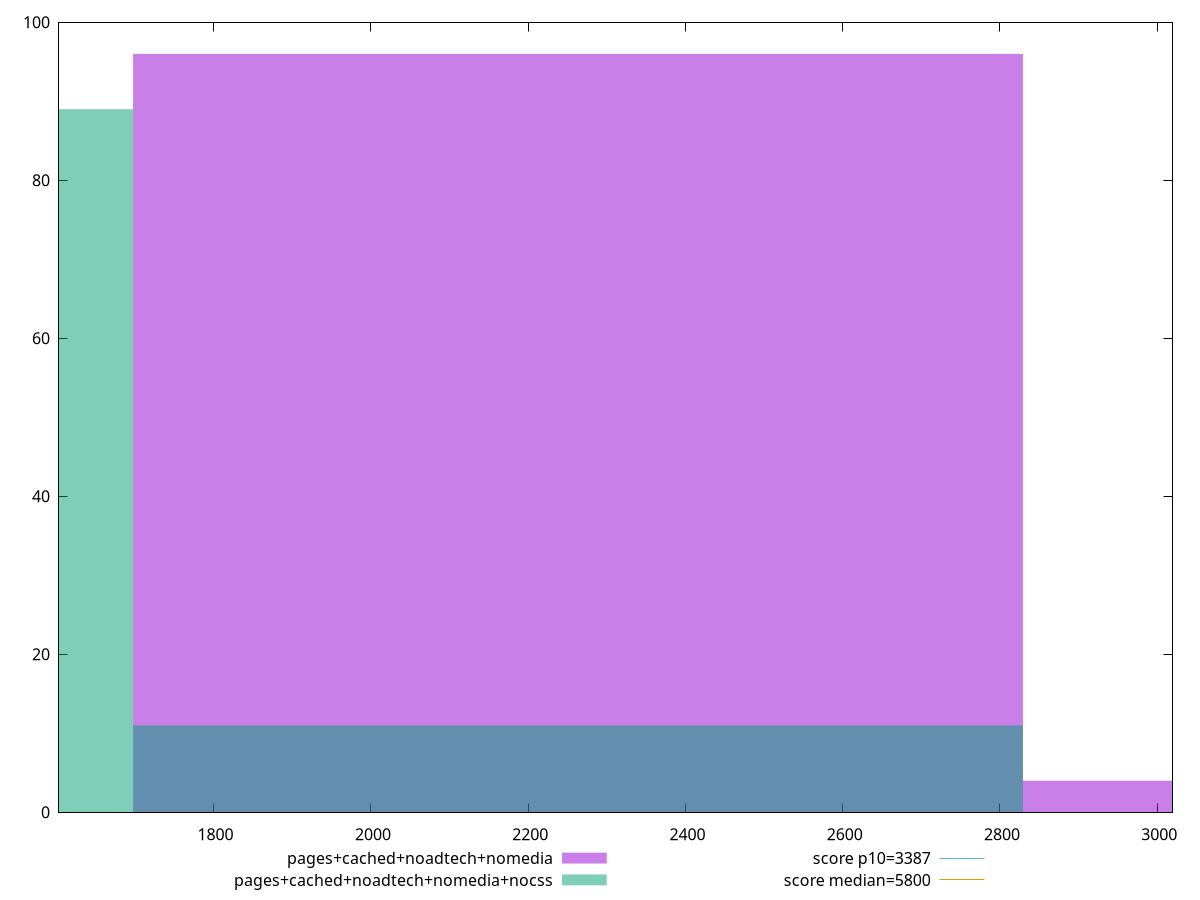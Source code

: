 reset

$pagesCachedNoadtechNomedia <<EOF
2263.4313582455725 96
3395.1470373683587 4
EOF

$pagesCachedNoadtechNomediaNocss <<EOF
2263.4313582455725 11
1131.7156791227862 89
EOF

set key outside below
set boxwidth 1131.7156791227862
set xrange [1603.369:3019.4537853014813]
set yrange [0:100]
set trange [0:100]
set style fill transparent solid 0.5 noborder

set parametric
set terminal svg size 640, 500 enhanced background rgb 'white'
set output "report_00025_2021-02-22T21:38:55.199Z/speed-index/comparison/histogram/3_vs_4.svg"

plot $pagesCachedNoadtechNomedia title "pages+cached+noadtech+nomedia" with boxes, \
     $pagesCachedNoadtechNomediaNocss title "pages+cached+noadtech+nomedia+nocss" with boxes, \
     3387,t title "score p10=3387", \
     5800,t title "score median=5800"

reset
